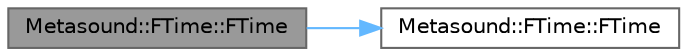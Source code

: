digraph "Metasound::FTime::FTime"
{
 // INTERACTIVE_SVG=YES
 // LATEX_PDF_SIZE
  bgcolor="transparent";
  edge [fontname=Helvetica,fontsize=10,labelfontname=Helvetica,labelfontsize=10];
  node [fontname=Helvetica,fontsize=10,shape=box,height=0.2,width=0.4];
  rankdir="LR";
  Node1 [id="Node000001",label="Metasound::FTime::FTime",height=0.2,width=0.4,color="gray40", fillcolor="grey60", style="filled", fontcolor="black",tooltip=" "];
  Node1 -> Node2 [id="edge1_Node000001_Node000002",color="steelblue1",style="solid",tooltip=" "];
  Node2 [id="Node000002",label="Metasound::FTime::FTime",height=0.2,width=0.4,color="grey40", fillcolor="white", style="filled",URL="$db/d8f/classMetasound_1_1FTime.html#a9d47780af7299d7ebdfa2ac5831b3981",tooltip=" "];
}
